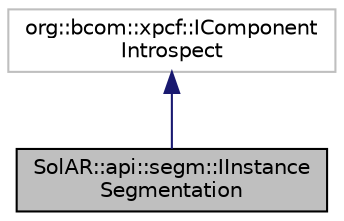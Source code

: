 digraph "SolAR::api::segm::IInstanceSegmentation"
{
 // LATEX_PDF_SIZE
  edge [fontname="Helvetica",fontsize="10",labelfontname="Helvetica",labelfontsize="10"];
  node [fontname="Helvetica",fontsize="10",shape=record];
  Node1 [label="SolAR::api::segm::IInstance\lSegmentation",height=0.2,width=0.4,color="black", fillcolor="grey75", style="filled", fontcolor="black",tooltip="Perform 2D instance segmentation. UUID: 402aae34-bbec-43e3-8f36-3f201b6ca6d2"];
  Node2 -> Node1 [dir="back",color="midnightblue",fontsize="10",style="solid",fontname="Helvetica"];
  Node2 [label="org::bcom::xpcf::IComponent\lIntrospect",height=0.2,width=0.4,color="grey75", fillcolor="white", style="filled",tooltip=" "];
}
